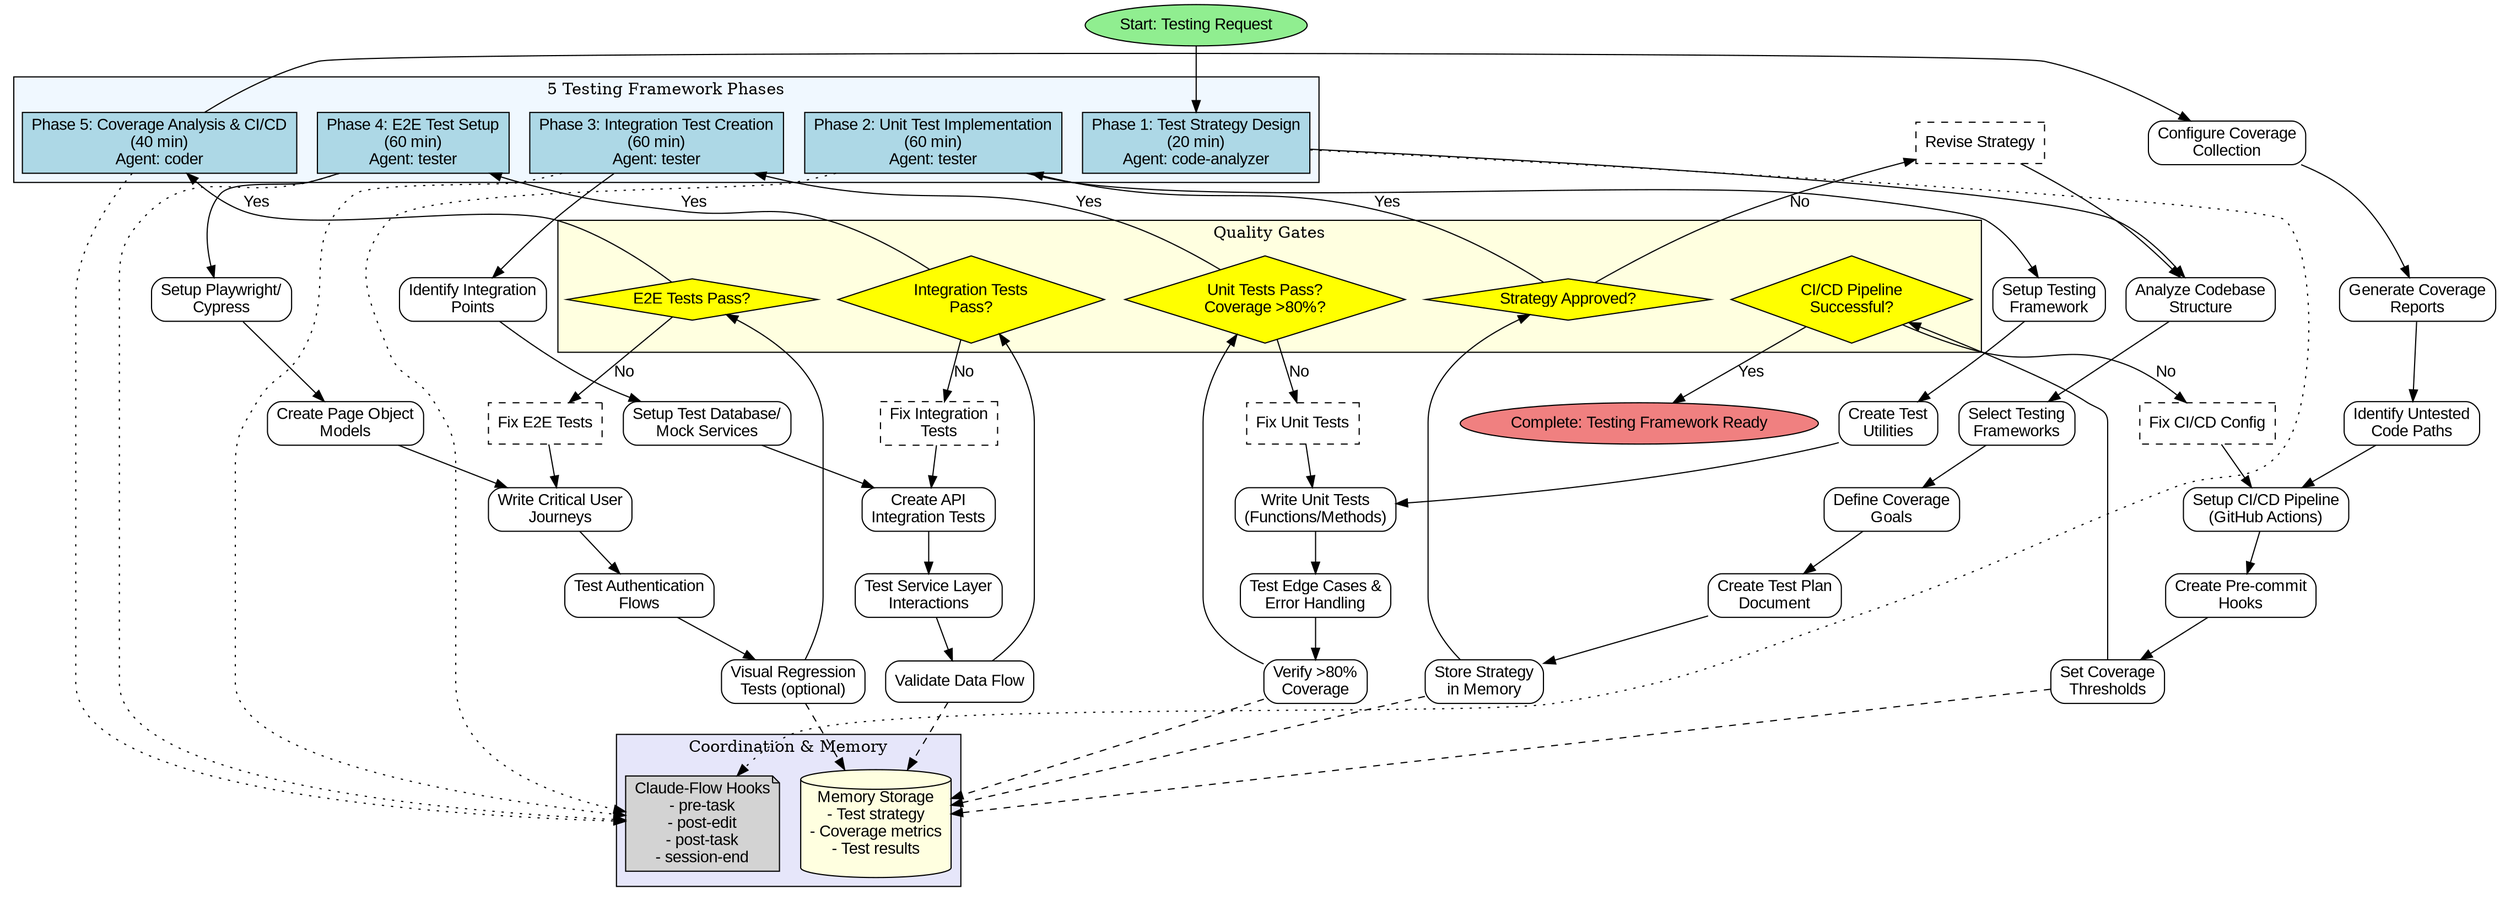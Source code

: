 digraph TestingFramework {
    rankdir=TB;
    node [shape=box, style=rounded, fontname="Arial"];
    edge [fontname="Arial"];

    // Main phases
    start [label="Start: Testing Request", shape=ellipse, style=filled, fillcolor=lightgreen];
    phase1 [label="Phase 1: Test Strategy Design\n(20 min)\nAgent: code-analyzer", style=filled, fillcolor=lightblue];
    phase2 [label="Phase 2: Unit Test Implementation\n(60 min)\nAgent: tester", style=filled, fillcolor=lightblue];
    phase3 [label="Phase 3: Integration Test Creation\n(60 min)\nAgent: tester", style=filled, fillcolor=lightblue];
    phase4 [label="Phase 4: E2E Test Setup\n(60 min)\nAgent: tester", style=filled, fillcolor=lightblue];
    phase5 [label="Phase 5: Coverage Analysis & CI/CD\n(40 min)\nAgent: coder", style=filled, fillcolor=lightblue];
    end [label="Complete: Testing Framework Ready", shape=ellipse, style=filled, fillcolor=lightcoral];

    // Phase 1 details
    p1_analyze [label="Analyze Codebase\nStructure"];
    p1_frameworks [label="Select Testing\nFrameworks"];
    p1_goals [label="Define Coverage\nGoals"];
    p1_plan [label="Create Test Plan\nDocument"];
    p1_store [label="Store Strategy\nin Memory"];

    // Phase 2 details
    p2_setup [label="Setup Testing\nFramework"];
    p2_utils [label="Create Test\nUtilities"];
    p2_unit [label="Write Unit Tests\n(Functions/Methods)"];
    p2_edge [label="Test Edge Cases &\nError Handling"];
    p2_verify [label="Verify >80%\nCoverage"];

    // Phase 3 details
    p3_identify [label="Identify Integration\nPoints"];
    p3_testdb [label="Setup Test Database/\nMock Services"];
    p3_api [label="Create API\nIntegration Tests"];
    p3_services [label="Test Service Layer\nInteractions"];
    p3_validate [label="Validate Data Flow"];

    // Phase 4 details
    p4_playwright [label="Setup Playwright/\nCypress"];
    p4_pageobjects [label="Create Page Object\nModels"];
    p4_journeys [label="Write Critical User\nJourneys"];
    p4_auth [label="Test Authentication\nFlows"];
    p4_visual [label="Visual Regression\nTests (optional)"];

    // Phase 5 details
    p5_coverage [label="Configure Coverage\nCollection"];
    p5_reports [label="Generate Coverage\nReports"];
    p5_gaps [label="Identify Untested\nCode Paths"];
    p5_cicd [label="Setup CI/CD Pipeline\n(GitHub Actions)"];
    p5_hooks [label="Create Pre-commit\nHooks"];
    p5_thresholds [label="Set Coverage\nThresholds"];

    // Quality gates
    gate1 [label="Strategy Approved?", shape=diamond, style=filled, fillcolor=yellow];
    gate2 [label="Unit Tests Pass?\nCoverage >80%?", shape=diamond, style=filled, fillcolor=yellow];
    gate3 [label="Integration Tests\nPass?", shape=diamond, style=filled, fillcolor=yellow];
    gate4 [label="E2E Tests Pass?", shape=diamond, style=filled, fillcolor=yellow];
    gate5 [label="CI/CD Pipeline\nSuccessful?", shape=diamond, style=filled, fillcolor=yellow];

    // Feedback loops
    feedback1 [label="Revise Strategy", style=dashed];
    feedback2 [label="Fix Unit Tests", style=dashed];
    feedback3 [label="Fix Integration\nTests", style=dashed];
    feedback4 [label="Fix E2E Tests", style=dashed];
    feedback5 [label="Fix CI/CD Config", style=dashed];

    // Memory and coordination
    memory [label="Memory Storage\n- Test strategy\n- Coverage metrics\n- Test results", shape=cylinder, style=filled, fillcolor=lightyellow];
    hooks [label="Claude-Flow Hooks\n- pre-task\n- post-edit\n- post-task\n- session-end", shape=note, style=filled, fillcolor=lightgray];

    // Main flow
    start -> phase1;

    // Phase 1 flow
    phase1 -> p1_analyze;
    p1_analyze -> p1_frameworks;
    p1_frameworks -> p1_goals;
    p1_goals -> p1_plan;
    p1_plan -> p1_store;
    p1_store -> gate1;
    gate1 -> phase2 [label="Yes"];
    gate1 -> feedback1 [label="No"];
    feedback1 -> p1_analyze;

    // Phase 2 flow
    phase2 -> p2_setup;
    p2_setup -> p2_utils;
    p2_utils -> p2_unit;
    p2_unit -> p2_edge;
    p2_edge -> p2_verify;
    p2_verify -> gate2;
    gate2 -> phase3 [label="Yes"];
    gate2 -> feedback2 [label="No"];
    feedback2 -> p2_unit;

    // Phase 3 flow
    phase3 -> p3_identify;
    p3_identify -> p3_testdb;
    p3_testdb -> p3_api;
    p3_api -> p3_services;
    p3_services -> p3_validate;
    p3_validate -> gate3;
    gate3 -> phase4 [label="Yes"];
    gate3 -> feedback3 [label="No"];
    feedback3 -> p3_api;

    // Phase 4 flow
    phase4 -> p4_playwright;
    p4_playwright -> p4_pageobjects;
    p4_pageobjects -> p4_journeys;
    p4_journeys -> p4_auth;
    p4_auth -> p4_visual;
    p4_visual -> gate4;
    gate4 -> phase5 [label="Yes"];
    gate4 -> feedback4 [label="No"];
    feedback4 -> p4_journeys;

    // Phase 5 flow
    phase5 -> p5_coverage;
    p5_coverage -> p5_reports;
    p5_reports -> p5_gaps;
    p5_gaps -> p5_cicd;
    p5_cicd -> p5_hooks;
    p5_hooks -> p5_thresholds;
    p5_thresholds -> gate5;
    gate5 -> end [label="Yes"];
    gate5 -> feedback5 [label="No"];
    feedback5 -> p5_cicd;

    // Memory connections
    p1_store -> memory [style=dashed];
    p2_verify -> memory [style=dashed];
    p3_validate -> memory [style=dashed];
    p4_visual -> memory [style=dashed];
    p5_thresholds -> memory [style=dashed];

    // Hooks connections
    phase1 -> hooks [style=dotted];
    phase2 -> hooks [style=dotted];
    phase3 -> hooks [style=dotted];
    phase4 -> hooks [style=dotted];
    phase5 -> hooks [style=dotted];

    // Subgraphs for organization
    subgraph cluster_phases {
        label = "5 Testing Framework Phases";
        style = filled;
        fillcolor = aliceblue;
        phase1; phase2; phase3; phase4; phase5;
    }

    subgraph cluster_quality {
        label = "Quality Gates";
        style = filled;
        fillcolor = lightyellow;
        gate1; gate2; gate3; gate4; gate5;
    }

    subgraph cluster_coordination {
        label = "Coordination & Memory";
        style = filled;
        fillcolor = lavender;
        memory; hooks;
    }
}
